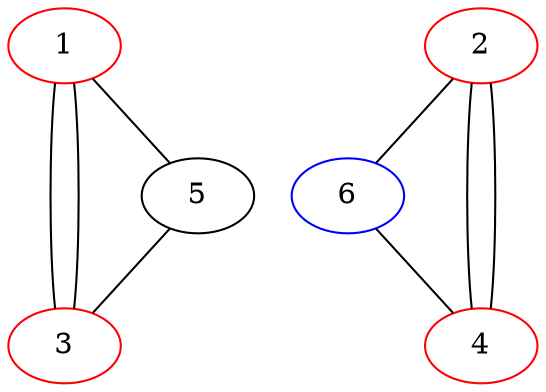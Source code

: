 graph {
  1 -- 3;
  1 -- 3;
  1 -- 5;
  5 -- 3;
  2 -- 6 -- 4;
  2 -- 4 -- 2;

  {
    rank="same";
    1;
    2;

  }


  {
    rank="same";
    3;
    4;

  }


  {
    rank="same";
    5;
    6;

  }

  1 [color="red"];
  2 [color="red"];
  3 [color="red"];
  4 [color="red"];
  6 [color="blue"];

}

